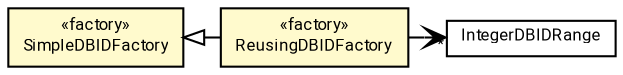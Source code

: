 #!/usr/local/bin/dot
#
# Class diagram 
# Generated by UMLGraph version R5_7_2-60-g0e99a6 (http://www.spinellis.gr/umlgraph/)
#

digraph G {
	graph [fontnames="svg"]
	edge [fontname="Roboto",fontsize=7,labelfontname="Roboto",labelfontsize=7,color="black"];
	node [fontname="Roboto",fontcolor="black",fontsize=8,shape=plaintext,margin=0,width=0,height=0];
	nodesep=0.15;
	ranksep=0.25;
	rankdir=LR;
	// de.lmu.ifi.dbs.elki.database.ids.integer.IntegerDBIDRange
	c8969066 [label=<<table title="de.lmu.ifi.dbs.elki.database.ids.integer.IntegerDBIDRange" border="0" cellborder="1" cellspacing="0" cellpadding="2" href="IntegerDBIDRange.html" target="_parent">
		<tr><td><table border="0" cellspacing="0" cellpadding="1">
		<tr><td align="center" balign="center"> <font face="Roboto">IntegerDBIDRange</font> </td></tr>
		</table></td></tr>
		</table>>, URL="IntegerDBIDRange.html"];
	// de.lmu.ifi.dbs.elki.database.ids.integer.SimpleDBIDFactory
	c8969091 [label=<<table title="de.lmu.ifi.dbs.elki.database.ids.integer.SimpleDBIDFactory" border="0" cellborder="1" cellspacing="0" cellpadding="2" bgcolor="LemonChiffon" href="SimpleDBIDFactory.html" target="_parent">
		<tr><td><table border="0" cellspacing="0" cellpadding="1">
		<tr><td align="center" balign="center"> &#171;factory&#187; </td></tr>
		<tr><td align="center" balign="center"> <font face="Roboto">SimpleDBIDFactory</font> </td></tr>
		</table></td></tr>
		</table>>, URL="SimpleDBIDFactory.html"];
	// de.lmu.ifi.dbs.elki.database.ids.integer.ReusingDBIDFactory
	c8969095 [label=<<table title="de.lmu.ifi.dbs.elki.database.ids.integer.ReusingDBIDFactory" border="0" cellborder="1" cellspacing="0" cellpadding="2" bgcolor="lemonChiffon" href="ReusingDBIDFactory.html" target="_parent">
		<tr><td><table border="0" cellspacing="0" cellpadding="1">
		<tr><td align="center" balign="center"> &#171;factory&#187; </td></tr>
		<tr><td align="center" balign="center"> <font face="Roboto">ReusingDBIDFactory</font> </td></tr>
		</table></td></tr>
		</table>>, URL="ReusingDBIDFactory.html"];
	// de.lmu.ifi.dbs.elki.database.ids.integer.ReusingDBIDFactory extends de.lmu.ifi.dbs.elki.database.ids.integer.SimpleDBIDFactory
	c8969091 -> c8969095 [arrowtail=empty,dir=back,weight=10];
	// de.lmu.ifi.dbs.elki.database.ids.integer.ReusingDBIDFactory navassoc de.lmu.ifi.dbs.elki.database.ids.integer.IntegerDBIDRange
	c8969095 -> c8969066 [arrowhead=open,weight=1,headlabel="*"];
}


